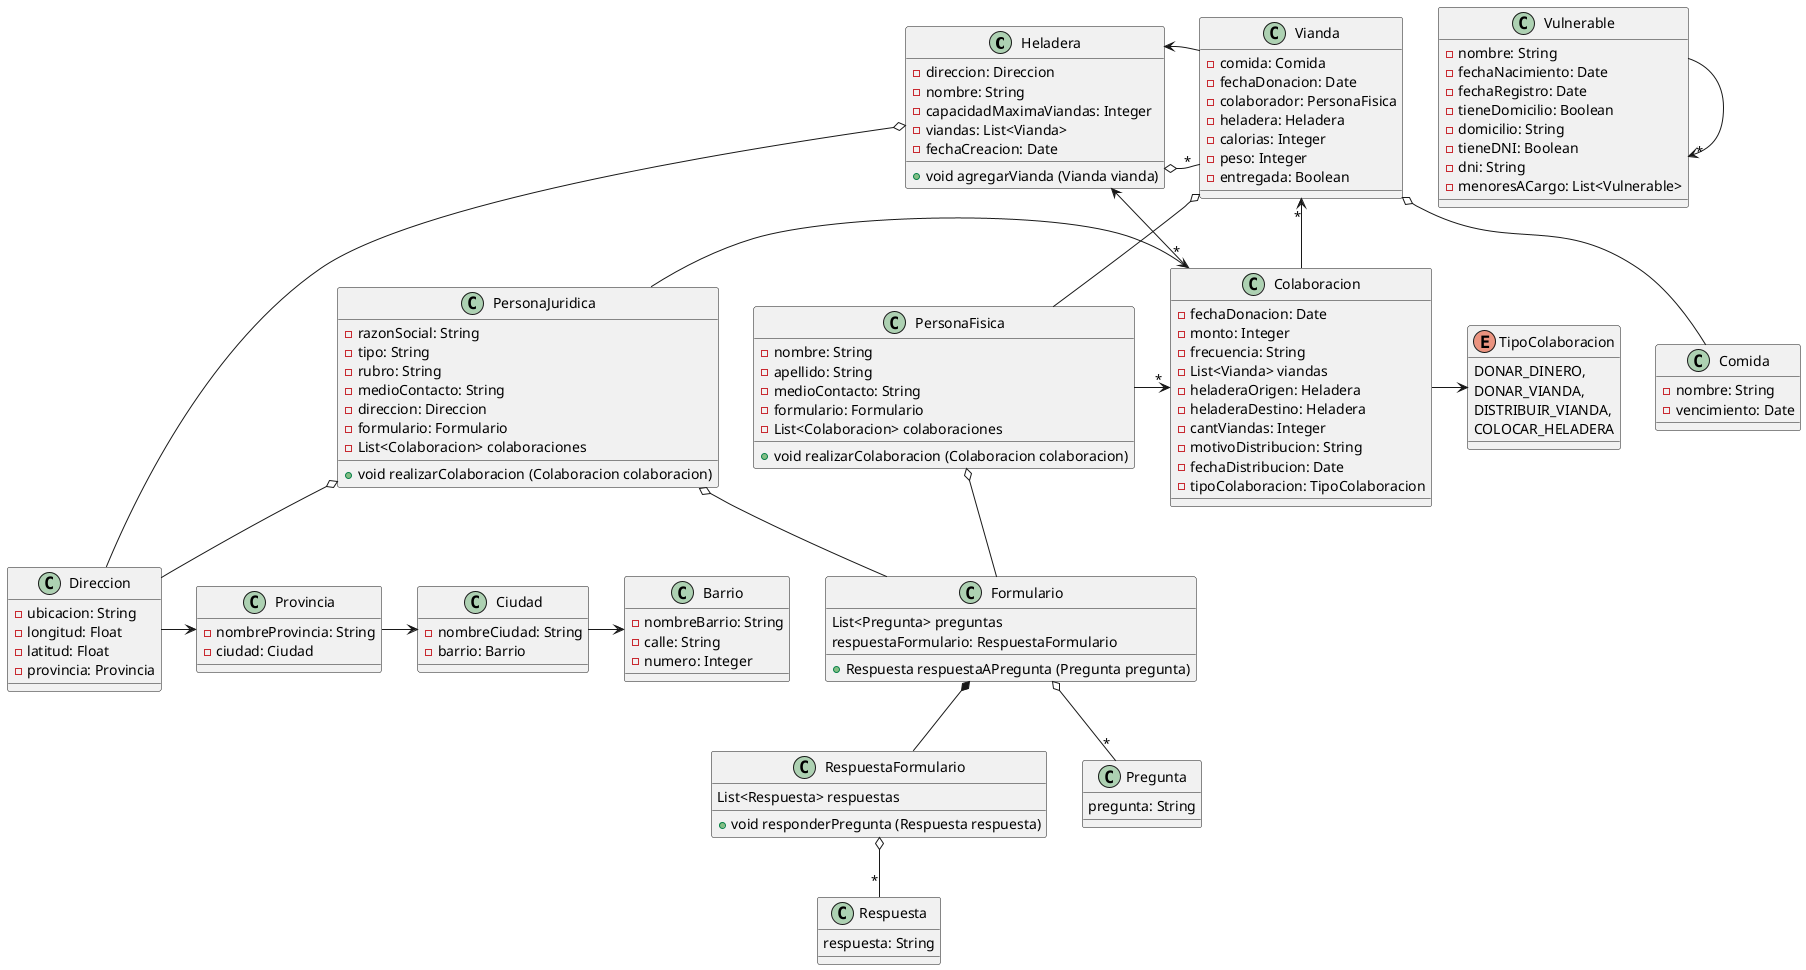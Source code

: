 @startuml

class Heladera {
    -direccion: Direccion
    -nombre: String
    -capacidadMaximaViandas: Integer
    -viandas: List<Vianda>
    -fechaCreacion: Date

    +void agregarVianda (Vianda vianda)
}

'TODO''revisar la parte de ubicacion'
class Direccion {
    'habria q ver si esta bien lo de ubicacion'
    -ubicacion: String
    -longitud: Float
    -latitud: Float
    -provincia: Provincia

    '+ detalleDireccion: String'
}

class Provincia {
    -nombreProvincia: String
    -ciudad: Ciudad
}

class Ciudad {
    -nombreCiudad: String
    -barrio: Barrio
}

class Barrio {
    -nombreBarrio: String
    -calle: String
    -numero: Integer
    '-infoExtra: String tipo primer piso/casa/segundo a'
}

class Vianda {
    -comida: Comida
    -fechaDonacion: Date
    -colaborador: PersonaFisica
    -heladera: Heladera
    -calorias: Integer
    -peso: Integer
    -entregada: Boolean
}

class Comida {
    -nombre: String
    -vencimiento: Date
}

class Vulnerable {
    -nombre: String
    -fechaNacimiento: Date
    -fechaRegistro: Date
    -tieneDomicilio: Boolean
    -domicilio: String
    -tieneDNI: Boolean
    -dni: String
    -menoresACargo: List<Vulnerable>
}

class PersonaFisica {
    -nombre: String
    -apellido: String
    -medioContacto: String
    -formulario: Formulario
    -List<Colaboracion> colaboraciones

    +void realizarColaboracion (Colaboracion colaboracion)
}

class PersonaJuridica {
    -razonSocial: String
    -tipo: String
    -rubro: String
    -medioContacto: String
    -direccion: Direccion
    -formulario: Formulario
    -List<Colaboracion> colaboraciones

    +void realizarColaboracion (Colaboracion colaboracion)
}

class Colaboracion {
    -fechaDonacion: Date
    -monto: Integer
    -frecuencia: String
    -List<Vianda> viandas
    -heladeraOrigen: Heladera
    -heladeraDestino: Heladera
    -cantViandas: Integer
    -motivoDistribucion: String
    -fechaDistribucion: Date
    -tipoColaboracion: TipoColaboracion
}

class Formulario {
    List<Pregunta> preguntas
    respuestaFormulario: RespuestaFormulario

    +Respuesta respuestaAPregunta (Pregunta pregunta)
}

class RespuestaFormulario {
    List<Respuesta> respuestas

    +void responderPregunta (Respuesta respuesta)
}

class Pregunta {
    pregunta: String
}

class Respuesta {
    respuesta: String
}

enum TipoColaboracion {
    DONAR_DINERO,
    DONAR_VIANDA,
    DISTRIBUIR_VIANDA,
    COLOCAR_HELADERA
}

Heladera o-"*" Vianda
Vianda -> Heladera
Colaboracion -> TipoColaboracion
PersonaFisica ->"*" Colaboracion
PersonaJuridica ->"*" Colaboracion
Colaboracion ->"*" Vianda
Colaboracion -> Heladera
Vulnerable ->"*" Vulnerable
Heladera o-- Direccion
PersonaJuridica o-- Direccion
Vianda o-- Comida
Vianda o-- PersonaFisica
Formulario o--"*" Pregunta
Formulario *-- RespuestaFormulario
RespuestaFormulario o--"*" Respuesta
PersonaFisica o-- Formulario
PersonaJuridica o-- Formulario
Direccion -> Provincia
Provincia -> Ciudad
Ciudad -> Barrio

@enduml